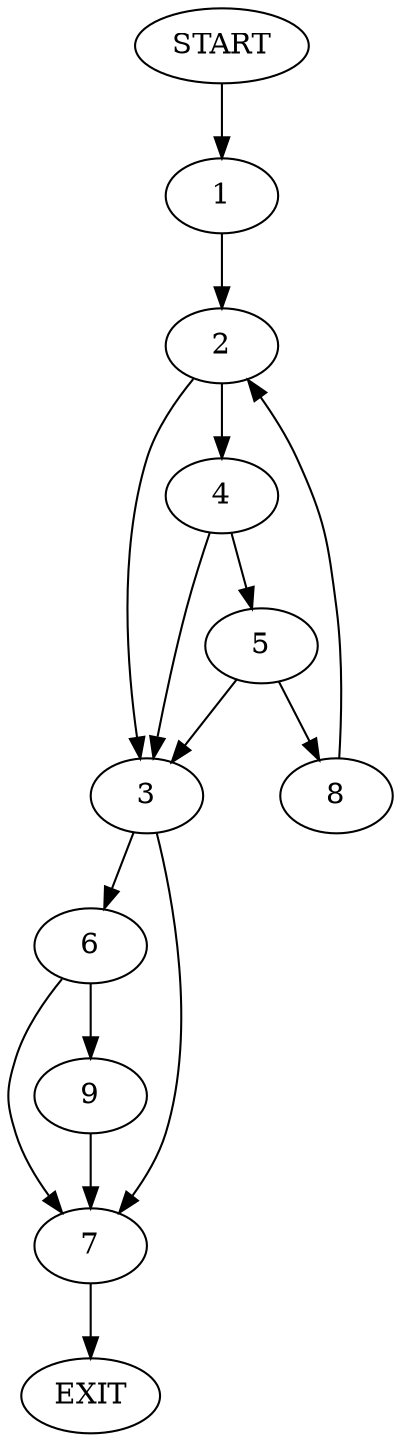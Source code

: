 digraph {
0 [label="START"]
10 [label="EXIT"]
0 -> 1
1 -> 2
2 -> 3
2 -> 4
4 -> 5
4 -> 3
3 -> 6
3 -> 7
5 -> 3
5 -> 8
8 -> 2
7 -> 10
6 -> 7
6 -> 9
9 -> 7
}
